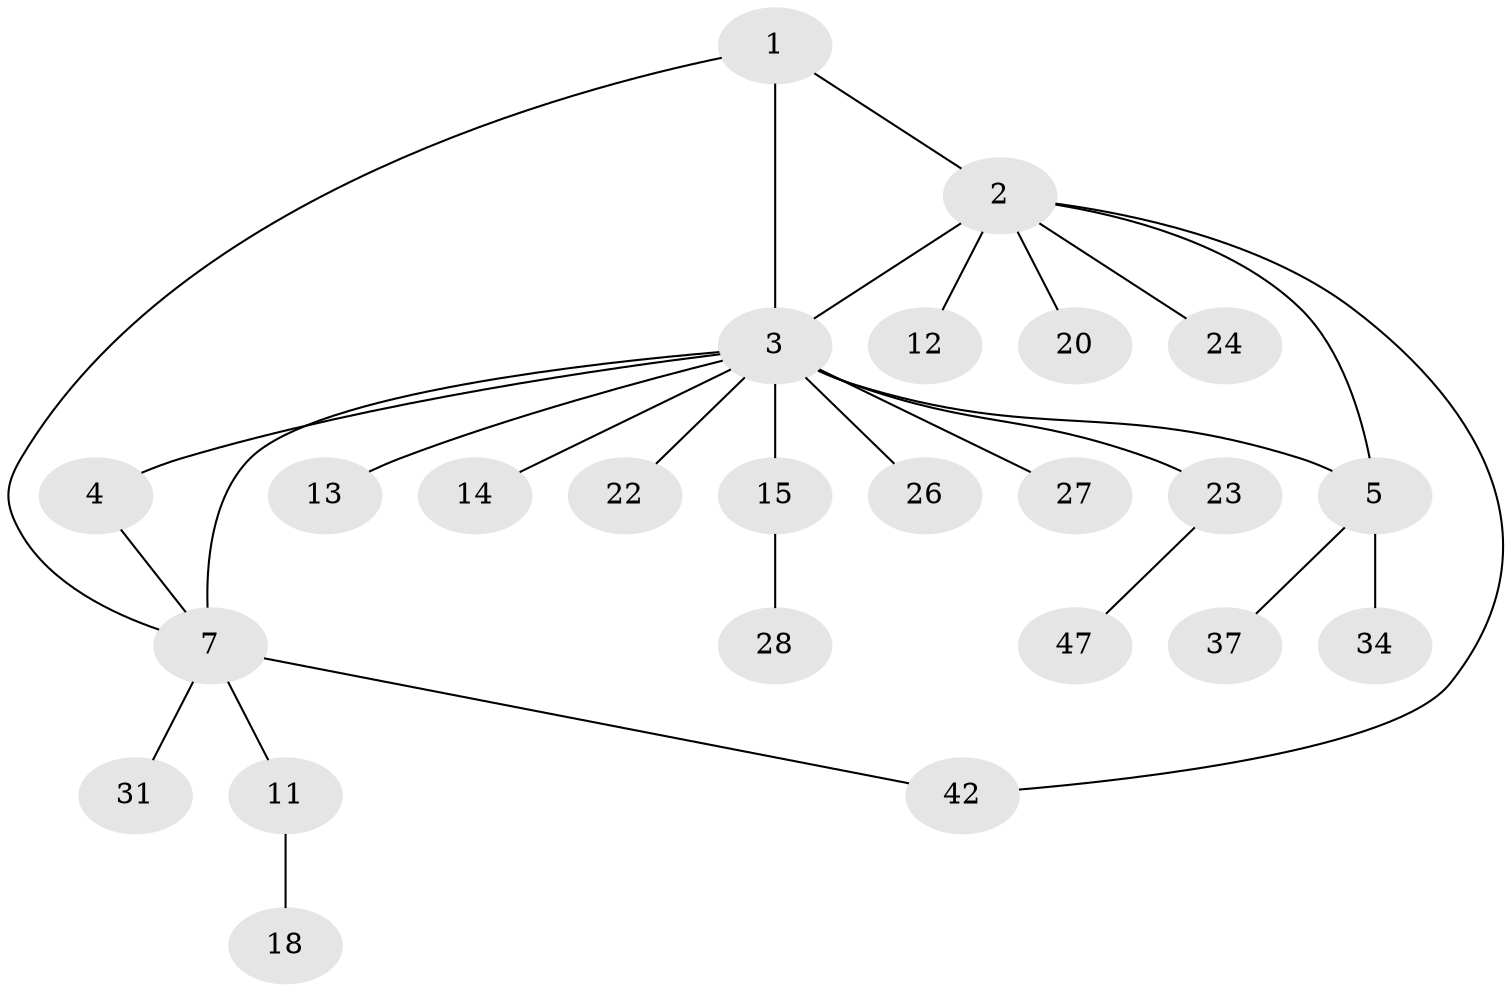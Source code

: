 // original degree distribution, {4: 0.0625, 6: 0.0625, 13: 0.020833333333333332, 2: 0.14583333333333334, 5: 0.020833333333333332, 3: 0.0625, 10: 0.020833333333333332, 1: 0.6041666666666666}
// Generated by graph-tools (version 1.1) at 2025/15/03/09/25 04:15:57]
// undirected, 24 vertices, 28 edges
graph export_dot {
graph [start="1"]
  node [color=gray90,style=filled];
  1 [super="+44"];
  2 [super="+9"];
  3 [super="+29+45+32+43+38+21+10+6"];
  4;
  5;
  7 [super="+8"];
  11 [super="+17"];
  12;
  13;
  14;
  15;
  18 [super="+19"];
  20;
  22;
  23;
  24 [super="+25"];
  26;
  27;
  28;
  31 [super="+46+36"];
  34;
  37;
  42;
  47;
  1 -- 2;
  1 -- 3;
  1 -- 7;
  2 -- 5;
  2 -- 12;
  2 -- 20;
  2 -- 24;
  2 -- 3 [weight=2];
  2 -- 42;
  3 -- 4;
  3 -- 13;
  3 -- 14;
  3 -- 22;
  3 -- 5 [weight=2];
  3 -- 23;
  3 -- 26;
  3 -- 15;
  3 -- 7 [weight=2];
  3 -- 27;
  4 -- 7;
  5 -- 34;
  5 -- 37;
  7 -- 11;
  7 -- 31;
  7 -- 42;
  11 -- 18;
  15 -- 28;
  23 -- 47;
}
